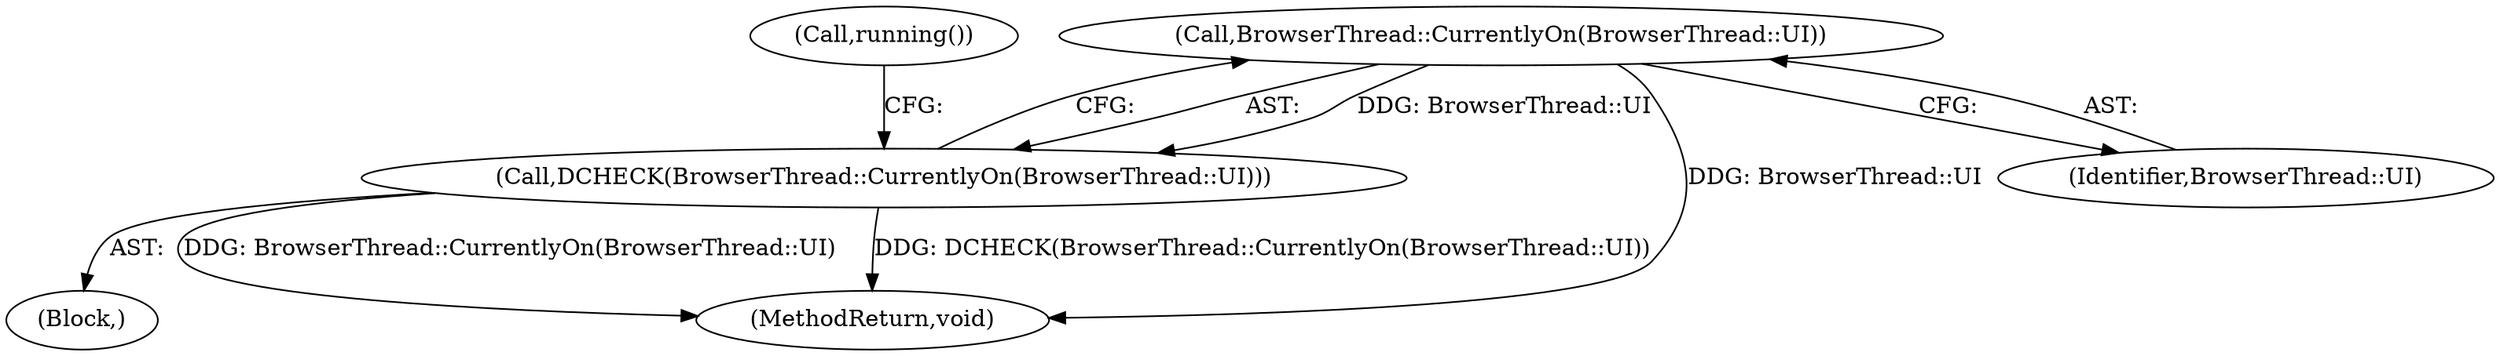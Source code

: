 digraph "0_Chrome_19190765882e272a6a2162c89acdb29110f7e3cf_7@API" {
"1000105" [label="(Call,BrowserThread::CurrentlyOn(BrowserThread::UI))"];
"1000104" [label="(Call,DCHECK(BrowserThread::CurrentlyOn(BrowserThread::UI)))"];
"1000103" [label="(Block,)"];
"1000104" [label="(Call,DCHECK(BrowserThread::CurrentlyOn(BrowserThread::UI)))"];
"1000109" [label="(Call,running())"];
"1000106" [label="(Identifier,BrowserThread::UI)"];
"1000105" [label="(Call,BrowserThread::CurrentlyOn(BrowserThread::UI))"];
"1000214" [label="(MethodReturn,void)"];
"1000105" -> "1000104"  [label="AST: "];
"1000105" -> "1000106"  [label="CFG: "];
"1000106" -> "1000105"  [label="AST: "];
"1000104" -> "1000105"  [label="CFG: "];
"1000105" -> "1000214"  [label="DDG: BrowserThread::UI"];
"1000105" -> "1000104"  [label="DDG: BrowserThread::UI"];
"1000104" -> "1000103"  [label="AST: "];
"1000109" -> "1000104"  [label="CFG: "];
"1000104" -> "1000214"  [label="DDG: BrowserThread::CurrentlyOn(BrowserThread::UI)"];
"1000104" -> "1000214"  [label="DDG: DCHECK(BrowserThread::CurrentlyOn(BrowserThread::UI))"];
}
